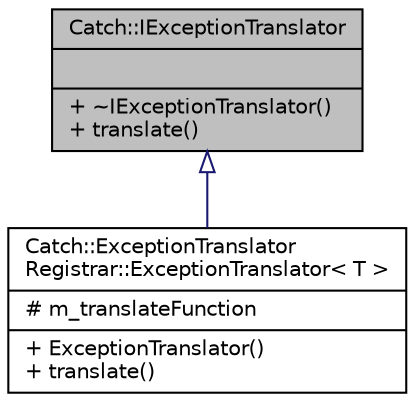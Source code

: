 digraph "Catch::IExceptionTranslator"
{
  edge [fontname="Helvetica",fontsize="10",labelfontname="Helvetica",labelfontsize="10"];
  node [fontname="Helvetica",fontsize="10",shape=record];
  Node1 [label="{Catch::IExceptionTranslator\n||+ ~IExceptionTranslator()\l+ translate()\l}",height=0.2,width=0.4,color="black", fillcolor="grey75", style="filled", fontcolor="black"];
  Node1 -> Node2 [dir="back",color="midnightblue",fontsize="10",style="solid",arrowtail="onormal",fontname="Helvetica"];
  Node2 [label="{Catch::ExceptionTranslator\lRegistrar::ExceptionTranslator\< T \>\n|# m_translateFunction\l|+ ExceptionTranslator()\l+ translate()\l}",height=0.2,width=0.4,color="black", fillcolor="white", style="filled",URL="$classCatch_1_1ExceptionTranslatorRegistrar_1_1ExceptionTranslator.html"];
}
